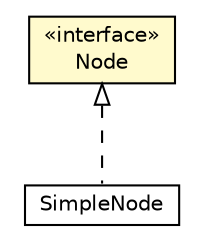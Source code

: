 #!/usr/local/bin/dot
#
# Class diagram 
# Generated by UMLGraph version R5_6-24-gf6e263 (http://www.umlgraph.org/)
#

digraph G {
	edge [fontname="Helvetica",fontsize=10,labelfontname="Helvetica",labelfontsize=10];
	node [fontname="Helvetica",fontsize=10,shape=plaintext];
	nodesep=0.25;
	ranksep=0.5;
	// com.orientechnologies.orient.core.sql.parser.Node
	c1145412 [label=<<table title="com.orientechnologies.orient.core.sql.parser.Node" border="0" cellborder="1" cellspacing="0" cellpadding="2" port="p" bgcolor="lemonChiffon" href="./Node.html">
		<tr><td><table border="0" cellspacing="0" cellpadding="1">
<tr><td align="center" balign="center"> &#171;interface&#187; </td></tr>
<tr><td align="center" balign="center"> Node </td></tr>
		</table></td></tr>
		</table>>, URL="./Node.html", fontname="Helvetica", fontcolor="black", fontsize=10.0];
	// com.orientechnologies.orient.core.sql.parser.SimpleNode
	c1145572 [label=<<table title="com.orientechnologies.orient.core.sql.parser.SimpleNode" border="0" cellborder="1" cellspacing="0" cellpadding="2" port="p" href="./SimpleNode.html">
		<tr><td><table border="0" cellspacing="0" cellpadding="1">
<tr><td align="center" balign="center"> SimpleNode </td></tr>
		</table></td></tr>
		</table>>, URL="./SimpleNode.html", fontname="Helvetica", fontcolor="black", fontsize=10.0];
	//com.orientechnologies.orient.core.sql.parser.SimpleNode implements com.orientechnologies.orient.core.sql.parser.Node
	c1145412:p -> c1145572:p [dir=back,arrowtail=empty,style=dashed];
}

